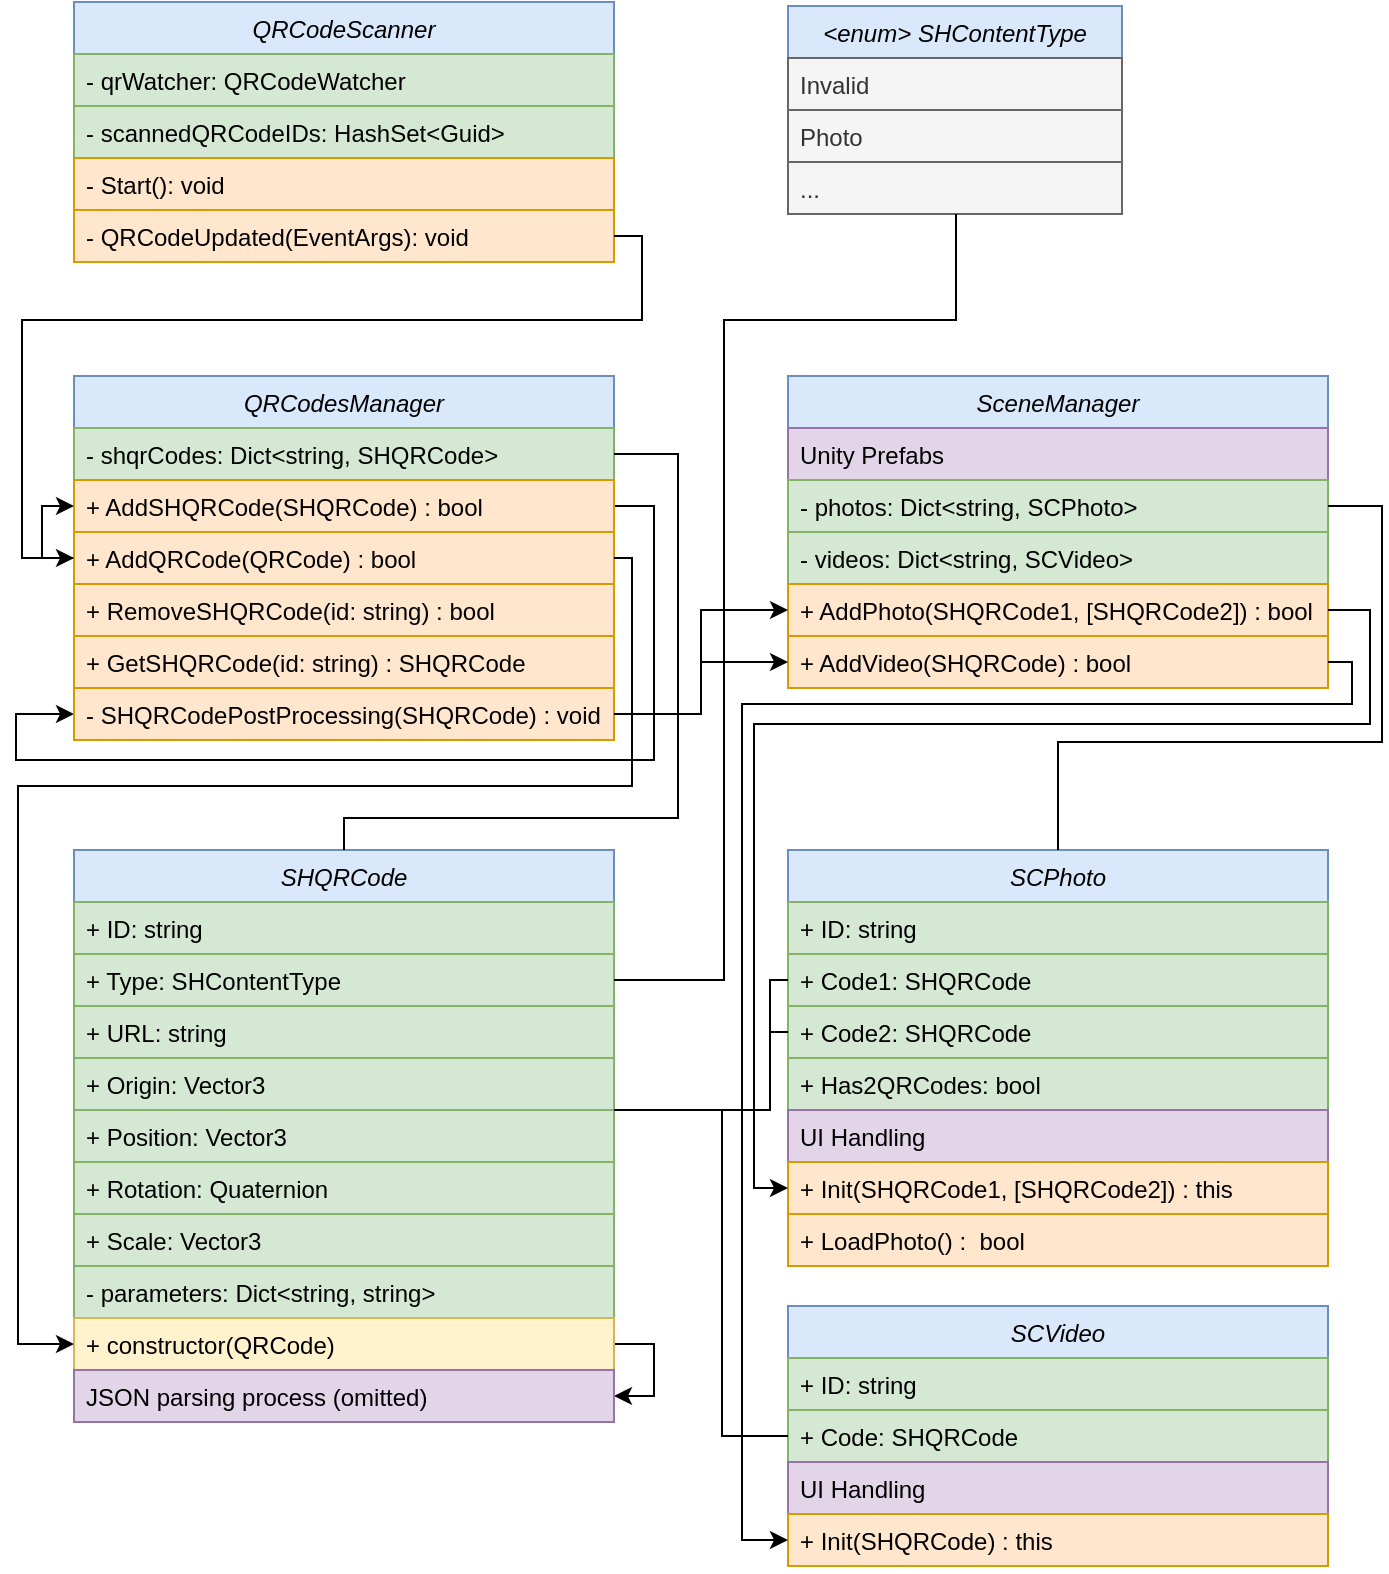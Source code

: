 <mxfile version="21.5.2" type="device">
  <diagram id="C5RBs43oDa-KdzZeNtuy" name="Page-1">
    <mxGraphModel dx="1453" dy="1000" grid="0" gridSize="10" guides="1" tooltips="1" connect="1" arrows="1" fold="1" page="1" pageScale="1" pageWidth="827" pageHeight="1169" background="none" math="0" shadow="0">
      <root>
        <mxCell id="WIyWlLk6GJQsqaUBKTNV-0" />
        <mxCell id="WIyWlLk6GJQsqaUBKTNV-1" parent="WIyWlLk6GJQsqaUBKTNV-0" />
        <mxCell id="13x6EOz0nsmPQ5xD2t4E-57" value="QRCodeScanner" style="swimlane;fontStyle=2;align=center;verticalAlign=top;childLayout=stackLayout;horizontal=1;startSize=26;horizontalStack=0;resizeParent=1;resizeLast=0;collapsible=1;marginBottom=0;rounded=0;shadow=0;strokeWidth=1;fillColor=#dae8fc;strokeColor=#6c8ebf;" vertex="1" parent="WIyWlLk6GJQsqaUBKTNV-1">
          <mxGeometry x="47" y="33" width="270" height="130" as="geometry">
            <mxRectangle x="230" y="140" width="160" height="26" as="alternateBounds" />
          </mxGeometry>
        </mxCell>
        <mxCell id="13x6EOz0nsmPQ5xD2t4E-58" value="- qrWatcher: QRCodeWatcher" style="text;align=left;verticalAlign=top;spacingLeft=4;spacingRight=4;overflow=hidden;rotatable=0;points=[[0,0.5],[1,0.5]];portConstraint=eastwest;fillColor=#d5e8d4;strokeColor=#82b366;" vertex="1" parent="13x6EOz0nsmPQ5xD2t4E-57">
          <mxGeometry y="26" width="270" height="26" as="geometry" />
        </mxCell>
        <mxCell id="13x6EOz0nsmPQ5xD2t4E-59" value="- scannedQRCodeIDs: HashSet&lt;Guid&gt;" style="text;align=left;verticalAlign=top;spacingLeft=4;spacingRight=4;overflow=hidden;rotatable=0;points=[[0,0.5],[1,0.5]];portConstraint=eastwest;fillColor=#d5e8d4;strokeColor=#82b366;" vertex="1" parent="13x6EOz0nsmPQ5xD2t4E-57">
          <mxGeometry y="52" width="270" height="26" as="geometry" />
        </mxCell>
        <mxCell id="13x6EOz0nsmPQ5xD2t4E-60" value="- Start(): void" style="text;align=left;verticalAlign=top;spacingLeft=4;spacingRight=4;overflow=hidden;rotatable=0;points=[[0,0.5],[1,0.5]];portConstraint=eastwest;fillColor=#ffe6cc;strokeColor=#d79b00;" vertex="1" parent="13x6EOz0nsmPQ5xD2t4E-57">
          <mxGeometry y="78" width="270" height="26" as="geometry" />
        </mxCell>
        <mxCell id="13x6EOz0nsmPQ5xD2t4E-61" value="- QRCodeUpdated(EventArgs): void" style="text;align=left;verticalAlign=top;spacingLeft=4;spacingRight=4;overflow=hidden;rotatable=0;points=[[0,0.5],[1,0.5]];portConstraint=eastwest;fillColor=#ffe6cc;strokeColor=#d79b00;" vertex="1" parent="13x6EOz0nsmPQ5xD2t4E-57">
          <mxGeometry y="104" width="270" height="26" as="geometry" />
        </mxCell>
        <mxCell id="13x6EOz0nsmPQ5xD2t4E-62" value="QRCodesManager" style="swimlane;fontStyle=2;align=center;verticalAlign=top;childLayout=stackLayout;horizontal=1;startSize=26;horizontalStack=0;resizeParent=1;resizeLast=0;collapsible=1;marginBottom=0;rounded=0;shadow=0;strokeWidth=1;fillColor=#dae8fc;strokeColor=#6c8ebf;" vertex="1" parent="WIyWlLk6GJQsqaUBKTNV-1">
          <mxGeometry x="47" y="220" width="270" height="182" as="geometry">
            <mxRectangle x="230" y="140" width="160" height="26" as="alternateBounds" />
          </mxGeometry>
        </mxCell>
        <mxCell id="13x6EOz0nsmPQ5xD2t4E-63" value="- shqrCodes: Dict&lt;string, SHQRCode&gt;" style="text;align=left;verticalAlign=top;spacingLeft=4;spacingRight=4;overflow=hidden;rotatable=0;points=[[0,0.5],[1,0.5]];portConstraint=eastwest;fillColor=#d5e8d4;strokeColor=#82b366;" vertex="1" parent="13x6EOz0nsmPQ5xD2t4E-62">
          <mxGeometry y="26" width="270" height="26" as="geometry" />
        </mxCell>
        <mxCell id="13x6EOz0nsmPQ5xD2t4E-64" style="edgeStyle=orthogonalEdgeStyle;rounded=0;orthogonalLoop=1;jettySize=auto;html=1;exitX=1;exitY=0.5;exitDx=0;exitDy=0;entryX=0;entryY=0.5;entryDx=0;entryDy=0;" edge="1" parent="13x6EOz0nsmPQ5xD2t4E-62" source="13x6EOz0nsmPQ5xD2t4E-65" target="13x6EOz0nsmPQ5xD2t4E-70">
          <mxGeometry relative="1" as="geometry">
            <Array as="points">
              <mxPoint x="290" y="65" />
              <mxPoint x="290" y="192" />
              <mxPoint x="-29" y="192" />
              <mxPoint x="-29" y="169" />
            </Array>
          </mxGeometry>
        </mxCell>
        <mxCell id="13x6EOz0nsmPQ5xD2t4E-65" value="+ AddSHQRCode(SHQRCode) : bool" style="text;align=left;verticalAlign=top;spacingLeft=4;spacingRight=4;overflow=hidden;rotatable=0;points=[[0,0.5],[1,0.5]];portConstraint=eastwest;fillColor=#ffe6cc;strokeColor=#d79b00;" vertex="1" parent="13x6EOz0nsmPQ5xD2t4E-62">
          <mxGeometry y="52" width="270" height="26" as="geometry" />
        </mxCell>
        <mxCell id="13x6EOz0nsmPQ5xD2t4E-66" style="edgeStyle=orthogonalEdgeStyle;rounded=0;orthogonalLoop=1;jettySize=auto;html=1;" edge="1" parent="13x6EOz0nsmPQ5xD2t4E-62" source="13x6EOz0nsmPQ5xD2t4E-67" target="13x6EOz0nsmPQ5xD2t4E-65">
          <mxGeometry relative="1" as="geometry">
            <Array as="points">
              <mxPoint x="-16" y="91" />
              <mxPoint x="-16" y="65" />
            </Array>
          </mxGeometry>
        </mxCell>
        <mxCell id="13x6EOz0nsmPQ5xD2t4E-67" value="+ AddQRCode(QRCode) : bool" style="text;align=left;verticalAlign=top;spacingLeft=4;spacingRight=4;overflow=hidden;rotatable=0;points=[[0,0.5],[1,0.5]];portConstraint=eastwest;fillColor=#ffe6cc;strokeColor=#d79b00;" vertex="1" parent="13x6EOz0nsmPQ5xD2t4E-62">
          <mxGeometry y="78" width="270" height="26" as="geometry" />
        </mxCell>
        <mxCell id="13x6EOz0nsmPQ5xD2t4E-68" value="+ RemoveSHQRCode(id: string) : bool" style="text;align=left;verticalAlign=top;spacingLeft=4;spacingRight=4;overflow=hidden;rotatable=0;points=[[0,0.5],[1,0.5]];portConstraint=eastwest;fillColor=#ffe6cc;strokeColor=#d79b00;" vertex="1" parent="13x6EOz0nsmPQ5xD2t4E-62">
          <mxGeometry y="104" width="270" height="26" as="geometry" />
        </mxCell>
        <mxCell id="13x6EOz0nsmPQ5xD2t4E-69" value="+ GetSHQRCode(id: string) : SHQRCode" style="text;align=left;verticalAlign=top;spacingLeft=4;spacingRight=4;overflow=hidden;rotatable=0;points=[[0,0.5],[1,0.5]];portConstraint=eastwest;fillColor=#ffe6cc;strokeColor=#d79b00;" vertex="1" parent="13x6EOz0nsmPQ5xD2t4E-62">
          <mxGeometry y="130" width="270" height="26" as="geometry" />
        </mxCell>
        <mxCell id="13x6EOz0nsmPQ5xD2t4E-70" value="- SHQRCodePostProcessing(SHQRCode) : void" style="text;align=left;verticalAlign=top;spacingLeft=4;spacingRight=4;overflow=hidden;rotatable=0;points=[[0,0.5],[1,0.5]];portConstraint=eastwest;fillColor=#ffe6cc;strokeColor=#d79b00;" vertex="1" parent="13x6EOz0nsmPQ5xD2t4E-62">
          <mxGeometry y="156" width="270" height="26" as="geometry" />
        </mxCell>
        <mxCell id="13x6EOz0nsmPQ5xD2t4E-71" style="edgeStyle=orthogonalEdgeStyle;rounded=0;orthogonalLoop=1;jettySize=auto;html=1;exitX=1;exitY=0.5;exitDx=0;exitDy=0;" edge="1" parent="WIyWlLk6GJQsqaUBKTNV-1" source="13x6EOz0nsmPQ5xD2t4E-61" target="13x6EOz0nsmPQ5xD2t4E-67">
          <mxGeometry relative="1" as="geometry">
            <Array as="points">
              <mxPoint x="331" y="150" />
              <mxPoint x="331" y="192" />
              <mxPoint x="21" y="192" />
              <mxPoint x="21" y="311" />
            </Array>
          </mxGeometry>
        </mxCell>
        <mxCell id="13x6EOz0nsmPQ5xD2t4E-72" value="SHQRCode" style="swimlane;fontStyle=2;align=center;verticalAlign=top;childLayout=stackLayout;horizontal=1;startSize=26;horizontalStack=0;resizeParent=1;resizeLast=0;collapsible=1;marginBottom=0;rounded=0;shadow=0;strokeWidth=1;fillColor=#dae8fc;strokeColor=#6c8ebf;" vertex="1" parent="WIyWlLk6GJQsqaUBKTNV-1">
          <mxGeometry x="47" y="457" width="270" height="286" as="geometry">
            <mxRectangle x="230" y="140" width="160" height="26" as="alternateBounds" />
          </mxGeometry>
        </mxCell>
        <mxCell id="13x6EOz0nsmPQ5xD2t4E-73" value="+ ID: string" style="text;align=left;verticalAlign=top;spacingLeft=4;spacingRight=4;overflow=hidden;rotatable=0;points=[[0,0.5],[1,0.5]];portConstraint=eastwest;fillColor=#d5e8d4;strokeColor=#82b366;" vertex="1" parent="13x6EOz0nsmPQ5xD2t4E-72">
          <mxGeometry y="26" width="270" height="26" as="geometry" />
        </mxCell>
        <mxCell id="13x6EOz0nsmPQ5xD2t4E-74" value="+ Type: SHContentType" style="text;align=left;verticalAlign=top;spacingLeft=4;spacingRight=4;overflow=hidden;rotatable=0;points=[[0,0.5],[1,0.5]];portConstraint=eastwest;fillColor=#d5e8d4;strokeColor=#82b366;" vertex="1" parent="13x6EOz0nsmPQ5xD2t4E-72">
          <mxGeometry y="52" width="270" height="26" as="geometry" />
        </mxCell>
        <mxCell id="13x6EOz0nsmPQ5xD2t4E-121" value="+ URL: string" style="text;align=left;verticalAlign=top;spacingLeft=4;spacingRight=4;overflow=hidden;rotatable=0;points=[[0,0.5],[1,0.5]];portConstraint=eastwest;fillColor=#d5e8d4;strokeColor=#82b366;" vertex="1" parent="13x6EOz0nsmPQ5xD2t4E-72">
          <mxGeometry y="78" width="270" height="26" as="geometry" />
        </mxCell>
        <mxCell id="13x6EOz0nsmPQ5xD2t4E-75" value="+ Origin: Vector3" style="text;align=left;verticalAlign=top;spacingLeft=4;spacingRight=4;overflow=hidden;rotatable=0;points=[[0,0.5],[1,0.5]];portConstraint=eastwest;fillColor=#d5e8d4;strokeColor=#82b366;" vertex="1" parent="13x6EOz0nsmPQ5xD2t4E-72">
          <mxGeometry y="104" width="270" height="26" as="geometry" />
        </mxCell>
        <mxCell id="13x6EOz0nsmPQ5xD2t4E-76" value="+ Position: Vector3" style="text;align=left;verticalAlign=top;spacingLeft=4;spacingRight=4;overflow=hidden;rotatable=0;points=[[0,0.5],[1,0.5]];portConstraint=eastwest;fillColor=#d5e8d4;strokeColor=#82b366;" vertex="1" parent="13x6EOz0nsmPQ5xD2t4E-72">
          <mxGeometry y="130" width="270" height="26" as="geometry" />
        </mxCell>
        <mxCell id="13x6EOz0nsmPQ5xD2t4E-77" value="+ Rotation: Quaternion" style="text;align=left;verticalAlign=top;spacingLeft=4;spacingRight=4;overflow=hidden;rotatable=0;points=[[0,0.5],[1,0.5]];portConstraint=eastwest;fillColor=#d5e8d4;strokeColor=#82b366;" vertex="1" parent="13x6EOz0nsmPQ5xD2t4E-72">
          <mxGeometry y="156" width="270" height="26" as="geometry" />
        </mxCell>
        <mxCell id="13x6EOz0nsmPQ5xD2t4E-78" value="+ Scale: Vector3" style="text;align=left;verticalAlign=top;spacingLeft=4;spacingRight=4;overflow=hidden;rotatable=0;points=[[0,0.5],[1,0.5]];portConstraint=eastwest;fillColor=#d5e8d4;strokeColor=#82b366;" vertex="1" parent="13x6EOz0nsmPQ5xD2t4E-72">
          <mxGeometry y="182" width="270" height="26" as="geometry" />
        </mxCell>
        <mxCell id="13x6EOz0nsmPQ5xD2t4E-79" value="- parameters: Dict&lt;string, string&gt;" style="text;align=left;verticalAlign=top;spacingLeft=4;spacingRight=4;overflow=hidden;rotatable=0;points=[[0,0.5],[1,0.5]];portConstraint=eastwest;fillColor=#d5e8d4;strokeColor=#82b366;" vertex="1" parent="13x6EOz0nsmPQ5xD2t4E-72">
          <mxGeometry y="208" width="270" height="26" as="geometry" />
        </mxCell>
        <mxCell id="13x6EOz0nsmPQ5xD2t4E-122" style="edgeStyle=orthogonalEdgeStyle;rounded=0;orthogonalLoop=1;jettySize=auto;html=1;exitX=1;exitY=0.5;exitDx=0;exitDy=0;" edge="1" parent="13x6EOz0nsmPQ5xD2t4E-72" source="13x6EOz0nsmPQ5xD2t4E-81" target="13x6EOz0nsmPQ5xD2t4E-82">
          <mxGeometry relative="1" as="geometry" />
        </mxCell>
        <mxCell id="13x6EOz0nsmPQ5xD2t4E-81" value="+ constructor(QRCode)" style="text;align=left;verticalAlign=top;spacingLeft=4;spacingRight=4;overflow=hidden;rotatable=0;points=[[0,0.5],[1,0.5]];portConstraint=eastwest;fillColor=#fff2cc;strokeColor=#d6b656;" vertex="1" parent="13x6EOz0nsmPQ5xD2t4E-72">
          <mxGeometry y="234" width="270" height="26" as="geometry" />
        </mxCell>
        <mxCell id="13x6EOz0nsmPQ5xD2t4E-82" value="JSON parsing process (omitted)" style="text;align=left;verticalAlign=top;spacingLeft=4;spacingRight=4;overflow=hidden;rotatable=0;points=[[0,0.5],[1,0.5]];portConstraint=eastwest;fillColor=#e1d5e7;strokeColor=#9673a6;" vertex="1" parent="13x6EOz0nsmPQ5xD2t4E-72">
          <mxGeometry y="260" width="270" height="26" as="geometry" />
        </mxCell>
        <mxCell id="13x6EOz0nsmPQ5xD2t4E-83" style="edgeStyle=orthogonalEdgeStyle;rounded=0;orthogonalLoop=1;jettySize=auto;html=1;endArrow=none;endFill=0;entryX=0.5;entryY=0;entryDx=0;entryDy=0;" edge="1" parent="WIyWlLk6GJQsqaUBKTNV-1" source="13x6EOz0nsmPQ5xD2t4E-63" target="13x6EOz0nsmPQ5xD2t4E-72">
          <mxGeometry relative="1" as="geometry">
            <mxPoint x="212" y="417" as="targetPoint" />
            <Array as="points">
              <mxPoint x="349" y="259" />
              <mxPoint x="349" y="441" />
              <mxPoint x="182" y="441" />
            </Array>
          </mxGeometry>
        </mxCell>
        <mxCell id="13x6EOz0nsmPQ5xD2t4E-84" style="edgeStyle=orthogonalEdgeStyle;rounded=0;orthogonalLoop=1;jettySize=auto;html=1;exitX=1;exitY=0.5;exitDx=0;exitDy=0;" edge="1" parent="WIyWlLk6GJQsqaUBKTNV-1" source="13x6EOz0nsmPQ5xD2t4E-67" target="13x6EOz0nsmPQ5xD2t4E-81">
          <mxGeometry relative="1" as="geometry">
            <Array as="points">
              <mxPoint x="326" y="311" />
              <mxPoint x="326" y="425" />
              <mxPoint x="19" y="425" />
              <mxPoint x="19" y="704" />
            </Array>
          </mxGeometry>
        </mxCell>
        <mxCell id="13x6EOz0nsmPQ5xD2t4E-85" value="&lt;enum&gt; SHContentType" style="swimlane;fontStyle=2;align=center;verticalAlign=top;childLayout=stackLayout;horizontal=1;startSize=26;horizontalStack=0;resizeParent=1;resizeLast=0;collapsible=1;marginBottom=0;rounded=0;shadow=0;strokeWidth=1;fillColor=#dae8fc;strokeColor=#6c8ebf;" vertex="1" parent="WIyWlLk6GJQsqaUBKTNV-1">
          <mxGeometry x="404" y="35" width="167" height="104" as="geometry">
            <mxRectangle x="230" y="140" width="160" height="26" as="alternateBounds" />
          </mxGeometry>
        </mxCell>
        <mxCell id="13x6EOz0nsmPQ5xD2t4E-86" value="Invalid" style="text;align=left;verticalAlign=top;spacingLeft=4;spacingRight=4;overflow=hidden;rotatable=0;points=[[0,0.5],[1,0.5]];portConstraint=eastwest;fillColor=#f5f5f5;strokeColor=#666666;fontColor=#333333;" vertex="1" parent="13x6EOz0nsmPQ5xD2t4E-85">
          <mxGeometry y="26" width="167" height="26" as="geometry" />
        </mxCell>
        <mxCell id="13x6EOz0nsmPQ5xD2t4E-87" value="Photo" style="text;align=left;verticalAlign=top;spacingLeft=4;spacingRight=4;overflow=hidden;rotatable=0;points=[[0,0.5],[1,0.5]];portConstraint=eastwest;fillColor=#f5f5f5;strokeColor=#666666;fontColor=#333333;" vertex="1" parent="13x6EOz0nsmPQ5xD2t4E-85">
          <mxGeometry y="52" width="167" height="26" as="geometry" />
        </mxCell>
        <mxCell id="13x6EOz0nsmPQ5xD2t4E-88" value="..." style="text;align=left;verticalAlign=top;spacingLeft=4;spacingRight=4;overflow=hidden;rotatable=0;points=[[0,0.5],[1,0.5]];portConstraint=eastwest;fillColor=#f5f5f5;strokeColor=#666666;fontColor=#333333;" vertex="1" parent="13x6EOz0nsmPQ5xD2t4E-85">
          <mxGeometry y="78" width="167" height="26" as="geometry" />
        </mxCell>
        <mxCell id="13x6EOz0nsmPQ5xD2t4E-89" value="SceneManager" style="swimlane;fontStyle=2;align=center;verticalAlign=top;childLayout=stackLayout;horizontal=1;startSize=26;horizontalStack=0;resizeParent=1;resizeLast=0;collapsible=1;marginBottom=0;rounded=0;shadow=0;strokeWidth=1;fillColor=#dae8fc;strokeColor=#6c8ebf;" vertex="1" parent="WIyWlLk6GJQsqaUBKTNV-1">
          <mxGeometry x="404" y="220" width="270" height="156" as="geometry">
            <mxRectangle x="230" y="140" width="160" height="26" as="alternateBounds" />
          </mxGeometry>
        </mxCell>
        <mxCell id="13x6EOz0nsmPQ5xD2t4E-90" value="Unity Prefabs" style="text;align=left;verticalAlign=top;spacingLeft=4;spacingRight=4;overflow=hidden;rotatable=0;points=[[0,0.5],[1,0.5]];portConstraint=eastwest;fillColor=#e1d5e7;strokeColor=#9673a6;" vertex="1" parent="13x6EOz0nsmPQ5xD2t4E-89">
          <mxGeometry y="26" width="270" height="26" as="geometry" />
        </mxCell>
        <mxCell id="13x6EOz0nsmPQ5xD2t4E-91" value="- photos: Dict&lt;string, SCPhoto&gt;" style="text;align=left;verticalAlign=top;spacingLeft=4;spacingRight=4;overflow=hidden;rotatable=0;points=[[0,0.5],[1,0.5]];portConstraint=eastwest;fillColor=#d5e8d4;strokeColor=#82b366;" vertex="1" parent="13x6EOz0nsmPQ5xD2t4E-89">
          <mxGeometry y="52" width="270" height="26" as="geometry" />
        </mxCell>
        <mxCell id="13x6EOz0nsmPQ5xD2t4E-116" value="- videos: Dict&lt;string, SCVideo&gt;" style="text;align=left;verticalAlign=top;spacingLeft=4;spacingRight=4;overflow=hidden;rotatable=0;points=[[0,0.5],[1,0.5]];portConstraint=eastwest;fillColor=#d5e8d4;strokeColor=#82b366;" vertex="1" parent="13x6EOz0nsmPQ5xD2t4E-89">
          <mxGeometry y="78" width="270" height="26" as="geometry" />
        </mxCell>
        <mxCell id="13x6EOz0nsmPQ5xD2t4E-92" value="+ AddPhoto(SHQRCode1, [SHQRCode2]) : bool" style="text;align=left;verticalAlign=top;spacingLeft=4;spacingRight=4;overflow=hidden;rotatable=0;points=[[0,0.5],[1,0.5]];portConstraint=eastwest;fillColor=#ffe6cc;strokeColor=#d79b00;" vertex="1" parent="13x6EOz0nsmPQ5xD2t4E-89">
          <mxGeometry y="104" width="270" height="26" as="geometry" />
        </mxCell>
        <mxCell id="13x6EOz0nsmPQ5xD2t4E-114" value="+ AddVideo(SHQRCode) : bool" style="text;align=left;verticalAlign=top;spacingLeft=4;spacingRight=4;overflow=hidden;rotatable=0;points=[[0,0.5],[1,0.5]];portConstraint=eastwest;fillColor=#ffe6cc;strokeColor=#d79b00;" vertex="1" parent="13x6EOz0nsmPQ5xD2t4E-89">
          <mxGeometry y="130" width="270" height="26" as="geometry" />
        </mxCell>
        <mxCell id="13x6EOz0nsmPQ5xD2t4E-93" style="edgeStyle=orthogonalEdgeStyle;rounded=0;orthogonalLoop=1;jettySize=auto;html=1;exitX=1;exitY=0.5;exitDx=0;exitDy=0;" edge="1" parent="WIyWlLk6GJQsqaUBKTNV-1" source="13x6EOz0nsmPQ5xD2t4E-70" target="13x6EOz0nsmPQ5xD2t4E-92">
          <mxGeometry relative="1" as="geometry" />
        </mxCell>
        <mxCell id="13x6EOz0nsmPQ5xD2t4E-94" value="SCPhoto" style="swimlane;fontStyle=2;align=center;verticalAlign=top;childLayout=stackLayout;horizontal=1;startSize=26;horizontalStack=0;resizeParent=1;resizeLast=0;collapsible=1;marginBottom=0;rounded=0;shadow=0;strokeWidth=1;fillColor=#dae8fc;strokeColor=#6c8ebf;" vertex="1" parent="WIyWlLk6GJQsqaUBKTNV-1">
          <mxGeometry x="404" y="457" width="270" height="208" as="geometry">
            <mxRectangle x="230" y="140" width="160" height="26" as="alternateBounds" />
          </mxGeometry>
        </mxCell>
        <mxCell id="13x6EOz0nsmPQ5xD2t4E-95" value="+ ID: string" style="text;align=left;verticalAlign=top;spacingLeft=4;spacingRight=4;overflow=hidden;rotatable=0;points=[[0,0.5],[1,0.5]];portConstraint=eastwest;fillColor=#d5e8d4;strokeColor=#82b366;" vertex="1" parent="13x6EOz0nsmPQ5xD2t4E-94">
          <mxGeometry y="26" width="270" height="26" as="geometry" />
        </mxCell>
        <mxCell id="13x6EOz0nsmPQ5xD2t4E-98" value="+ Code1: SHQRCode" style="text;align=left;verticalAlign=top;spacingLeft=4;spacingRight=4;overflow=hidden;rotatable=0;points=[[0,0.5],[1,0.5]];portConstraint=eastwest;fillColor=#d5e8d4;strokeColor=#82b366;" vertex="1" parent="13x6EOz0nsmPQ5xD2t4E-94">
          <mxGeometry y="52" width="270" height="26" as="geometry" />
        </mxCell>
        <mxCell id="13x6EOz0nsmPQ5xD2t4E-99" value="+ Code2: SHQRCode" style="text;align=left;verticalAlign=top;spacingLeft=4;spacingRight=4;overflow=hidden;rotatable=0;points=[[0,0.5],[1,0.5]];portConstraint=eastwest;fillColor=#d5e8d4;strokeColor=#82b366;" vertex="1" parent="13x6EOz0nsmPQ5xD2t4E-94">
          <mxGeometry y="78" width="270" height="26" as="geometry" />
        </mxCell>
        <mxCell id="13x6EOz0nsmPQ5xD2t4E-100" value="+ Has2QRCodes: bool" style="text;align=left;verticalAlign=top;spacingLeft=4;spacingRight=4;overflow=hidden;rotatable=0;points=[[0,0.5],[1,0.5]];portConstraint=eastwest;fillColor=#d5e8d4;strokeColor=#82b366;" vertex="1" parent="13x6EOz0nsmPQ5xD2t4E-94">
          <mxGeometry y="104" width="270" height="26" as="geometry" />
        </mxCell>
        <mxCell id="13x6EOz0nsmPQ5xD2t4E-101" value="UI Handling" style="text;align=left;verticalAlign=top;spacingLeft=4;spacingRight=4;overflow=hidden;rotatable=0;points=[[0,0.5],[1,0.5]];portConstraint=eastwest;fillColor=#e1d5e7;strokeColor=#9673a6;" vertex="1" parent="13x6EOz0nsmPQ5xD2t4E-94">
          <mxGeometry y="130" width="270" height="26" as="geometry" />
        </mxCell>
        <mxCell id="13x6EOz0nsmPQ5xD2t4E-102" value="+ Init(SHQRCode1, [SHQRCode2]) : this" style="text;align=left;verticalAlign=top;spacingLeft=4;spacingRight=4;overflow=hidden;rotatable=0;points=[[0,0.5],[1,0.5]];portConstraint=eastwest;fillColor=#ffe6cc;strokeColor=#d79b00;" vertex="1" parent="13x6EOz0nsmPQ5xD2t4E-94">
          <mxGeometry y="156" width="270" height="26" as="geometry" />
        </mxCell>
        <mxCell id="13x6EOz0nsmPQ5xD2t4E-103" value="+ LoadPhoto() :  bool" style="text;align=left;verticalAlign=top;spacingLeft=4;spacingRight=4;overflow=hidden;rotatable=0;points=[[0,0.5],[1,0.5]];portConstraint=eastwest;fillColor=#ffe6cc;strokeColor=#d79b00;" vertex="1" parent="13x6EOz0nsmPQ5xD2t4E-94">
          <mxGeometry y="182" width="270" height="26" as="geometry" />
        </mxCell>
        <mxCell id="13x6EOz0nsmPQ5xD2t4E-109" style="edgeStyle=orthogonalEdgeStyle;rounded=0;orthogonalLoop=1;jettySize=auto;html=1;endArrow=none;endFill=0;" edge="1" parent="WIyWlLk6GJQsqaUBKTNV-1" source="13x6EOz0nsmPQ5xD2t4E-74" target="13x6EOz0nsmPQ5xD2t4E-88">
          <mxGeometry relative="1" as="geometry">
            <mxPoint x="394" y="169" as="targetPoint" />
            <Array as="points">
              <mxPoint x="372" y="522" />
              <mxPoint x="372" y="192" />
              <mxPoint x="488" y="192" />
            </Array>
          </mxGeometry>
        </mxCell>
        <mxCell id="13x6EOz0nsmPQ5xD2t4E-110" style="edgeStyle=orthogonalEdgeStyle;rounded=0;orthogonalLoop=1;jettySize=auto;html=1;exitX=1;exitY=0.5;exitDx=0;exitDy=0;endArrow=none;endFill=0;" edge="1" parent="WIyWlLk6GJQsqaUBKTNV-1" source="13x6EOz0nsmPQ5xD2t4E-91" target="13x6EOz0nsmPQ5xD2t4E-94">
          <mxGeometry relative="1" as="geometry">
            <Array as="points">
              <mxPoint x="701" y="285" />
              <mxPoint x="701" y="403" />
              <mxPoint x="539" y="403" />
            </Array>
          </mxGeometry>
        </mxCell>
        <mxCell id="13x6EOz0nsmPQ5xD2t4E-113" style="edgeStyle=orthogonalEdgeStyle;rounded=0;orthogonalLoop=1;jettySize=auto;html=1;exitX=1;exitY=0.5;exitDx=0;exitDy=0;" edge="1" parent="WIyWlLk6GJQsqaUBKTNV-1" source="13x6EOz0nsmPQ5xD2t4E-92" target="13x6EOz0nsmPQ5xD2t4E-102">
          <mxGeometry relative="1" as="geometry">
            <Array as="points">
              <mxPoint x="695" y="337" />
              <mxPoint x="695" y="394" />
              <mxPoint x="387" y="394" />
              <mxPoint x="387" y="626" />
            </Array>
          </mxGeometry>
        </mxCell>
        <mxCell id="13x6EOz0nsmPQ5xD2t4E-115" style="edgeStyle=orthogonalEdgeStyle;rounded=0;orthogonalLoop=1;jettySize=auto;html=1;exitX=1;exitY=0.5;exitDx=0;exitDy=0;entryX=0;entryY=0.5;entryDx=0;entryDy=0;" edge="1" parent="WIyWlLk6GJQsqaUBKTNV-1" source="13x6EOz0nsmPQ5xD2t4E-70" target="13x6EOz0nsmPQ5xD2t4E-114">
          <mxGeometry relative="1" as="geometry">
            <mxPoint x="327" y="399" as="sourcePoint" />
            <mxPoint x="414" y="321" as="targetPoint" />
          </mxGeometry>
        </mxCell>
        <mxCell id="13x6EOz0nsmPQ5xD2t4E-117" style="edgeStyle=orthogonalEdgeStyle;rounded=0;orthogonalLoop=1;jettySize=auto;html=1;exitX=0;exitY=0.5;exitDx=0;exitDy=0;endArrow=none;endFill=0;" edge="1" parent="WIyWlLk6GJQsqaUBKTNV-1" source="13x6EOz0nsmPQ5xD2t4E-98" target="13x6EOz0nsmPQ5xD2t4E-72">
          <mxGeometry relative="1" as="geometry">
            <Array as="points">
              <mxPoint x="395" y="522" />
              <mxPoint x="395" y="587" />
            </Array>
          </mxGeometry>
        </mxCell>
        <mxCell id="13x6EOz0nsmPQ5xD2t4E-118" style="edgeStyle=orthogonalEdgeStyle;rounded=0;orthogonalLoop=1;jettySize=auto;html=1;exitX=0;exitY=0.5;exitDx=0;exitDy=0;endArrow=none;endFill=0;" edge="1" parent="WIyWlLk6GJQsqaUBKTNV-1" source="13x6EOz0nsmPQ5xD2t4E-99" target="13x6EOz0nsmPQ5xD2t4E-72">
          <mxGeometry relative="1" as="geometry">
            <Array as="points">
              <mxPoint x="395" y="548" />
              <mxPoint x="395" y="587" />
            </Array>
          </mxGeometry>
        </mxCell>
        <mxCell id="13x6EOz0nsmPQ5xD2t4E-123" value="SCVideo" style="swimlane;fontStyle=2;align=center;verticalAlign=top;childLayout=stackLayout;horizontal=1;startSize=26;horizontalStack=0;resizeParent=1;resizeLast=0;collapsible=1;marginBottom=0;rounded=0;shadow=0;strokeWidth=1;fillColor=#dae8fc;strokeColor=#6c8ebf;" vertex="1" parent="WIyWlLk6GJQsqaUBKTNV-1">
          <mxGeometry x="404" y="685" width="270" height="130" as="geometry">
            <mxRectangle x="230" y="140" width="160" height="26" as="alternateBounds" />
          </mxGeometry>
        </mxCell>
        <mxCell id="13x6EOz0nsmPQ5xD2t4E-124" value="+ ID: string" style="text;align=left;verticalAlign=top;spacingLeft=4;spacingRight=4;overflow=hidden;rotatable=0;points=[[0,0.5],[1,0.5]];portConstraint=eastwest;fillColor=#d5e8d4;strokeColor=#82b366;" vertex="1" parent="13x6EOz0nsmPQ5xD2t4E-123">
          <mxGeometry y="26" width="270" height="26" as="geometry" />
        </mxCell>
        <mxCell id="13x6EOz0nsmPQ5xD2t4E-125" value="+ Code: SHQRCode" style="text;align=left;verticalAlign=top;spacingLeft=4;spacingRight=4;overflow=hidden;rotatable=0;points=[[0,0.5],[1,0.5]];portConstraint=eastwest;fillColor=#d5e8d4;strokeColor=#82b366;" vertex="1" parent="13x6EOz0nsmPQ5xD2t4E-123">
          <mxGeometry y="52" width="270" height="26" as="geometry" />
        </mxCell>
        <mxCell id="13x6EOz0nsmPQ5xD2t4E-128" value="UI Handling" style="text;align=left;verticalAlign=top;spacingLeft=4;spacingRight=4;overflow=hidden;rotatable=0;points=[[0,0.5],[1,0.5]];portConstraint=eastwest;fillColor=#e1d5e7;strokeColor=#9673a6;" vertex="1" parent="13x6EOz0nsmPQ5xD2t4E-123">
          <mxGeometry y="78" width="270" height="26" as="geometry" />
        </mxCell>
        <mxCell id="13x6EOz0nsmPQ5xD2t4E-129" value="+ Init(SHQRCode) : this" style="text;align=left;verticalAlign=top;spacingLeft=4;spacingRight=4;overflow=hidden;rotatable=0;points=[[0,0.5],[1,0.5]];portConstraint=eastwest;fillColor=#ffe6cc;strokeColor=#d79b00;" vertex="1" parent="13x6EOz0nsmPQ5xD2t4E-123">
          <mxGeometry y="104" width="270" height="26" as="geometry" />
        </mxCell>
        <mxCell id="13x6EOz0nsmPQ5xD2t4E-131" style="edgeStyle=orthogonalEdgeStyle;rounded=0;orthogonalLoop=1;jettySize=auto;html=1;exitX=1;exitY=0.5;exitDx=0;exitDy=0;" edge="1" parent="WIyWlLk6GJQsqaUBKTNV-1" source="13x6EOz0nsmPQ5xD2t4E-114" target="13x6EOz0nsmPQ5xD2t4E-129">
          <mxGeometry relative="1" as="geometry">
            <Array as="points">
              <mxPoint x="686" y="363" />
              <mxPoint x="686" y="384" />
              <mxPoint x="381" y="384" />
              <mxPoint x="381" y="802" />
            </Array>
          </mxGeometry>
        </mxCell>
        <mxCell id="13x6EOz0nsmPQ5xD2t4E-132" style="edgeStyle=orthogonalEdgeStyle;rounded=0;orthogonalLoop=1;jettySize=auto;html=1;endArrow=none;endFill=0;" edge="1" parent="WIyWlLk6GJQsqaUBKTNV-1" source="13x6EOz0nsmPQ5xD2t4E-125" target="13x6EOz0nsmPQ5xD2t4E-72">
          <mxGeometry relative="1" as="geometry">
            <mxPoint x="414" y="558" as="sourcePoint" />
            <mxPoint x="327" y="597" as="targetPoint" />
            <Array as="points">
              <mxPoint x="371" y="750" />
              <mxPoint x="371" y="587" />
            </Array>
          </mxGeometry>
        </mxCell>
      </root>
    </mxGraphModel>
  </diagram>
</mxfile>
